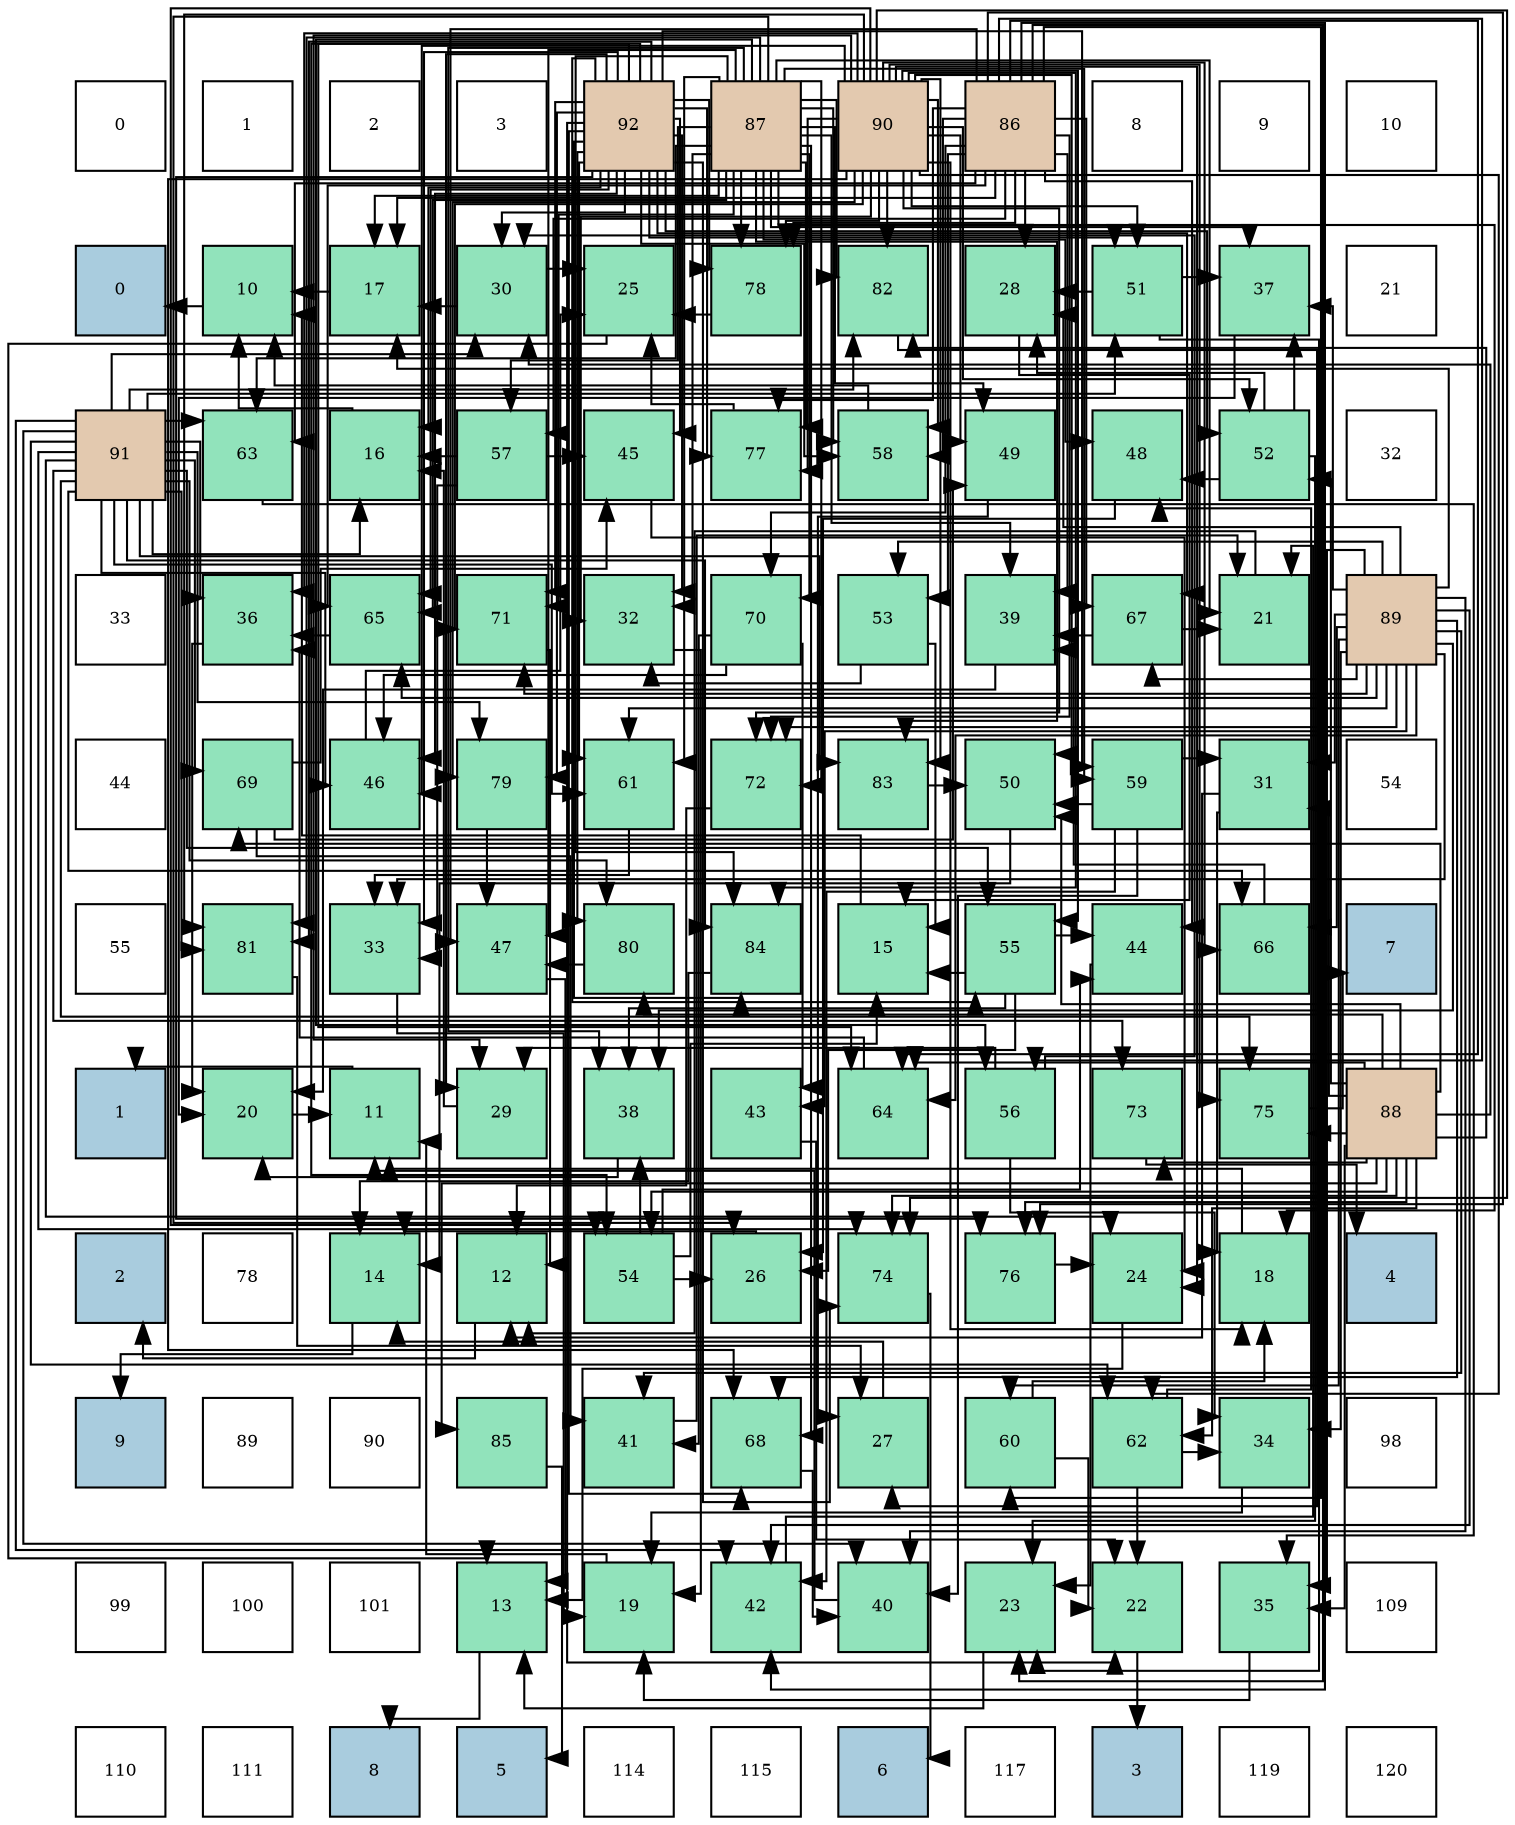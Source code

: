 digraph layout{
 rankdir=TB;
 splines=ortho;
 node [style=filled shape=square fixedsize=true width=0.6];
0[label="0", fontsize=8, fillcolor="#ffffff"];
1[label="1", fontsize=8, fillcolor="#ffffff"];
2[label="2", fontsize=8, fillcolor="#ffffff"];
3[label="3", fontsize=8, fillcolor="#ffffff"];
4[label="92", fontsize=8, fillcolor="#e3c9af"];
5[label="87", fontsize=8, fillcolor="#e3c9af"];
6[label="90", fontsize=8, fillcolor="#e3c9af"];
7[label="86", fontsize=8, fillcolor="#e3c9af"];
8[label="8", fontsize=8, fillcolor="#ffffff"];
9[label="9", fontsize=8, fillcolor="#ffffff"];
10[label="10", fontsize=8, fillcolor="#ffffff"];
11[label="0", fontsize=8, fillcolor="#a9ccde"];
12[label="10", fontsize=8, fillcolor="#91e3bb"];
13[label="17", fontsize=8, fillcolor="#91e3bb"];
14[label="30", fontsize=8, fillcolor="#91e3bb"];
15[label="25", fontsize=8, fillcolor="#91e3bb"];
16[label="78", fontsize=8, fillcolor="#91e3bb"];
17[label="82", fontsize=8, fillcolor="#91e3bb"];
18[label="28", fontsize=8, fillcolor="#91e3bb"];
19[label="51", fontsize=8, fillcolor="#91e3bb"];
20[label="37", fontsize=8, fillcolor="#91e3bb"];
21[label="21", fontsize=8, fillcolor="#ffffff"];
22[label="91", fontsize=8, fillcolor="#e3c9af"];
23[label="63", fontsize=8, fillcolor="#91e3bb"];
24[label="16", fontsize=8, fillcolor="#91e3bb"];
25[label="57", fontsize=8, fillcolor="#91e3bb"];
26[label="45", fontsize=8, fillcolor="#91e3bb"];
27[label="77", fontsize=8, fillcolor="#91e3bb"];
28[label="58", fontsize=8, fillcolor="#91e3bb"];
29[label="49", fontsize=8, fillcolor="#91e3bb"];
30[label="48", fontsize=8, fillcolor="#91e3bb"];
31[label="52", fontsize=8, fillcolor="#91e3bb"];
32[label="32", fontsize=8, fillcolor="#ffffff"];
33[label="33", fontsize=8, fillcolor="#ffffff"];
34[label="36", fontsize=8, fillcolor="#91e3bb"];
35[label="65", fontsize=8, fillcolor="#91e3bb"];
36[label="71", fontsize=8, fillcolor="#91e3bb"];
37[label="32", fontsize=8, fillcolor="#91e3bb"];
38[label="70", fontsize=8, fillcolor="#91e3bb"];
39[label="53", fontsize=8, fillcolor="#91e3bb"];
40[label="39", fontsize=8, fillcolor="#91e3bb"];
41[label="67", fontsize=8, fillcolor="#91e3bb"];
42[label="21", fontsize=8, fillcolor="#91e3bb"];
43[label="89", fontsize=8, fillcolor="#e3c9af"];
44[label="44", fontsize=8, fillcolor="#ffffff"];
45[label="69", fontsize=8, fillcolor="#91e3bb"];
46[label="46", fontsize=8, fillcolor="#91e3bb"];
47[label="79", fontsize=8, fillcolor="#91e3bb"];
48[label="61", fontsize=8, fillcolor="#91e3bb"];
49[label="72", fontsize=8, fillcolor="#91e3bb"];
50[label="83", fontsize=8, fillcolor="#91e3bb"];
51[label="50", fontsize=8, fillcolor="#91e3bb"];
52[label="59", fontsize=8, fillcolor="#91e3bb"];
53[label="31", fontsize=8, fillcolor="#91e3bb"];
54[label="54", fontsize=8, fillcolor="#ffffff"];
55[label="55", fontsize=8, fillcolor="#ffffff"];
56[label="81", fontsize=8, fillcolor="#91e3bb"];
57[label="33", fontsize=8, fillcolor="#91e3bb"];
58[label="47", fontsize=8, fillcolor="#91e3bb"];
59[label="80", fontsize=8, fillcolor="#91e3bb"];
60[label="84", fontsize=8, fillcolor="#91e3bb"];
61[label="15", fontsize=8, fillcolor="#91e3bb"];
62[label="55", fontsize=8, fillcolor="#91e3bb"];
63[label="44", fontsize=8, fillcolor="#91e3bb"];
64[label="66", fontsize=8, fillcolor="#91e3bb"];
65[label="7", fontsize=8, fillcolor="#a9ccde"];
66[label="1", fontsize=8, fillcolor="#a9ccde"];
67[label="20", fontsize=8, fillcolor="#91e3bb"];
68[label="11", fontsize=8, fillcolor="#91e3bb"];
69[label="29", fontsize=8, fillcolor="#91e3bb"];
70[label="38", fontsize=8, fillcolor="#91e3bb"];
71[label="43", fontsize=8, fillcolor="#91e3bb"];
72[label="64", fontsize=8, fillcolor="#91e3bb"];
73[label="56", fontsize=8, fillcolor="#91e3bb"];
74[label="73", fontsize=8, fillcolor="#91e3bb"];
75[label="75", fontsize=8, fillcolor="#91e3bb"];
76[label="88", fontsize=8, fillcolor="#e3c9af"];
77[label="2", fontsize=8, fillcolor="#a9ccde"];
78[label="78", fontsize=8, fillcolor="#ffffff"];
79[label="14", fontsize=8, fillcolor="#91e3bb"];
80[label="12", fontsize=8, fillcolor="#91e3bb"];
81[label="54", fontsize=8, fillcolor="#91e3bb"];
82[label="26", fontsize=8, fillcolor="#91e3bb"];
83[label="74", fontsize=8, fillcolor="#91e3bb"];
84[label="76", fontsize=8, fillcolor="#91e3bb"];
85[label="24", fontsize=8, fillcolor="#91e3bb"];
86[label="18", fontsize=8, fillcolor="#91e3bb"];
87[label="4", fontsize=8, fillcolor="#a9ccde"];
88[label="9", fontsize=8, fillcolor="#a9ccde"];
89[label="89", fontsize=8, fillcolor="#ffffff"];
90[label="90", fontsize=8, fillcolor="#ffffff"];
91[label="85", fontsize=8, fillcolor="#91e3bb"];
92[label="41", fontsize=8, fillcolor="#91e3bb"];
93[label="68", fontsize=8, fillcolor="#91e3bb"];
94[label="27", fontsize=8, fillcolor="#91e3bb"];
95[label="60", fontsize=8, fillcolor="#91e3bb"];
96[label="62", fontsize=8, fillcolor="#91e3bb"];
97[label="34", fontsize=8, fillcolor="#91e3bb"];
98[label="98", fontsize=8, fillcolor="#ffffff"];
99[label="99", fontsize=8, fillcolor="#ffffff"];
100[label="100", fontsize=8, fillcolor="#ffffff"];
101[label="101", fontsize=8, fillcolor="#ffffff"];
102[label="13", fontsize=8, fillcolor="#91e3bb"];
103[label="19", fontsize=8, fillcolor="#91e3bb"];
104[label="42", fontsize=8, fillcolor="#91e3bb"];
105[label="40", fontsize=8, fillcolor="#91e3bb"];
106[label="23", fontsize=8, fillcolor="#91e3bb"];
107[label="22", fontsize=8, fillcolor="#91e3bb"];
108[label="35", fontsize=8, fillcolor="#91e3bb"];
109[label="109", fontsize=8, fillcolor="#ffffff"];
110[label="110", fontsize=8, fillcolor="#ffffff"];
111[label="111", fontsize=8, fillcolor="#ffffff"];
112[label="8", fontsize=8, fillcolor="#a9ccde"];
113[label="5", fontsize=8, fillcolor="#a9ccde"];
114[label="114", fontsize=8, fillcolor="#ffffff"];
115[label="115", fontsize=8, fillcolor="#ffffff"];
116[label="6", fontsize=8, fillcolor="#a9ccde"];
117[label="117", fontsize=8, fillcolor="#ffffff"];
118[label="3", fontsize=8, fillcolor="#a9ccde"];
119[label="119", fontsize=8, fillcolor="#ffffff"];
120[label="120", fontsize=8, fillcolor="#ffffff"];
edge [constraint=false, style=vis];12 -> 11;
68 -> 66;
80 -> 77;
102 -> 112;
79 -> 88;
61 -> 12;
24 -> 12;
13 -> 12;
86 -> 68;
103 -> 68;
67 -> 68;
42 -> 80;
107 -> 118;
106 -> 102;
85 -> 102;
15 -> 102;
82 -> 79;
94 -> 79;
18 -> 61;
69 -> 24;
14 -> 13;
14 -> 15;
53 -> 80;
53 -> 86;
37 -> 103;
57 -> 103;
97 -> 103;
108 -> 103;
34 -> 67;
20 -> 67;
70 -> 67;
40 -> 67;
105 -> 68;
92 -> 42;
104 -> 42;
71 -> 107;
63 -> 106;
26 -> 85;
46 -> 15;
58 -> 102;
30 -> 82;
29 -> 94;
51 -> 79;
19 -> 106;
19 -> 18;
19 -> 20;
31 -> 106;
31 -> 18;
31 -> 20;
31 -> 30;
39 -> 61;
39 -> 37;
81 -> 61;
81 -> 82;
81 -> 70;
81 -> 63;
62 -> 61;
62 -> 82;
62 -> 70;
62 -> 63;
73 -> 69;
73 -> 14;
73 -> 97;
25 -> 24;
25 -> 57;
25 -> 26;
28 -> 12;
52 -> 53;
52 -> 105;
52 -> 104;
52 -> 51;
95 -> 86;
95 -> 107;
48 -> 57;
96 -> 107;
96 -> 97;
96 -> 30;
23 -> 108;
72 -> 34;
35 -> 34;
64 -> 40;
41 -> 42;
41 -> 40;
93 -> 105;
45 -> 92;
45 -> 26;
45 -> 29;
38 -> 92;
38 -> 71;
38 -> 46;
36 -> 80;
49 -> 80;
74 -> 87;
83 -> 116;
75 -> 65;
84 -> 85;
27 -> 15;
16 -> 15;
47 -> 58;
59 -> 58;
56 -> 94;
17 -> 94;
50 -> 51;
60 -> 79;
91 -> 113;
7 -> 13;
7 -> 106;
7 -> 18;
7 -> 40;
7 -> 104;
7 -> 63;
7 -> 58;
7 -> 39;
7 -> 73;
7 -> 25;
7 -> 28;
7 -> 95;
7 -> 23;
7 -> 72;
7 -> 35;
7 -> 41;
7 -> 38;
7 -> 49;
7 -> 84;
7 -> 27;
7 -> 16;
5 -> 13;
5 -> 86;
5 -> 42;
5 -> 82;
5 -> 37;
5 -> 20;
5 -> 70;
5 -> 40;
5 -> 58;
5 -> 30;
5 -> 29;
5 -> 73;
5 -> 25;
5 -> 28;
5 -> 52;
5 -> 48;
5 -> 23;
5 -> 35;
5 -> 93;
5 -> 38;
5 -> 36;
5 -> 49;
5 -> 27;
5 -> 16;
5 -> 56;
5 -> 17;
5 -> 50;
5 -> 60;
76 -> 14;
76 -> 53;
76 -> 108;
76 -> 51;
76 -> 31;
76 -> 81;
76 -> 96;
76 -> 72;
76 -> 45;
76 -> 74;
76 -> 83;
76 -> 75;
76 -> 84;
76 -> 59;
76 -> 17;
76 -> 91;
43 -> 13;
43 -> 18;
43 -> 53;
43 -> 57;
43 -> 97;
43 -> 108;
43 -> 20;
43 -> 70;
43 -> 105;
43 -> 92;
43 -> 104;
43 -> 71;
43 -> 39;
43 -> 95;
43 -> 48;
43 -> 72;
43 -> 35;
43 -> 64;
43 -> 41;
43 -> 93;
43 -> 36;
43 -> 49;
6 -> 86;
6 -> 85;
6 -> 69;
6 -> 37;
6 -> 34;
6 -> 46;
6 -> 29;
6 -> 51;
6 -> 19;
6 -> 31;
6 -> 81;
6 -> 62;
6 -> 28;
6 -> 96;
6 -> 64;
6 -> 93;
6 -> 36;
6 -> 49;
6 -> 83;
6 -> 75;
6 -> 27;
6 -> 16;
6 -> 47;
6 -> 56;
6 -> 17;
6 -> 50;
6 -> 60;
22 -> 24;
22 -> 85;
22 -> 14;
22 -> 34;
22 -> 105;
22 -> 104;
22 -> 46;
22 -> 19;
22 -> 62;
22 -> 48;
22 -> 96;
22 -> 23;
22 -> 64;
22 -> 45;
22 -> 74;
22 -> 83;
22 -> 75;
22 -> 47;
22 -> 59;
22 -> 56;
22 -> 17;
22 -> 50;
22 -> 60;
4 -> 24;
4 -> 107;
4 -> 69;
4 -> 14;
4 -> 37;
4 -> 57;
4 -> 26;
4 -> 46;
4 -> 19;
4 -> 31;
4 -> 81;
4 -> 62;
4 -> 28;
4 -> 52;
4 -> 48;
4 -> 72;
4 -> 35;
4 -> 41;
4 -> 93;
4 -> 36;
4 -> 83;
4 -> 84;
4 -> 27;
4 -> 16;
4 -> 47;
4 -> 59;
4 -> 56;
4 -> 60;
edge [constraint=true, style=invis];
0 -> 11 -> 22 -> 33 -> 44 -> 55 -> 66 -> 77 -> 88 -> 99 -> 110;
1 -> 12 -> 23 -> 34 -> 45 -> 56 -> 67 -> 78 -> 89 -> 100 -> 111;
2 -> 13 -> 24 -> 35 -> 46 -> 57 -> 68 -> 79 -> 90 -> 101 -> 112;
3 -> 14 -> 25 -> 36 -> 47 -> 58 -> 69 -> 80 -> 91 -> 102 -> 113;
4 -> 15 -> 26 -> 37 -> 48 -> 59 -> 70 -> 81 -> 92 -> 103 -> 114;
5 -> 16 -> 27 -> 38 -> 49 -> 60 -> 71 -> 82 -> 93 -> 104 -> 115;
6 -> 17 -> 28 -> 39 -> 50 -> 61 -> 72 -> 83 -> 94 -> 105 -> 116;
7 -> 18 -> 29 -> 40 -> 51 -> 62 -> 73 -> 84 -> 95 -> 106 -> 117;
8 -> 19 -> 30 -> 41 -> 52 -> 63 -> 74 -> 85 -> 96 -> 107 -> 118;
9 -> 20 -> 31 -> 42 -> 53 -> 64 -> 75 -> 86 -> 97 -> 108 -> 119;
10 -> 21 -> 32 -> 43 -> 54 -> 65 -> 76 -> 87 -> 98 -> 109 -> 120;
rank = same {0 -> 1 -> 2 -> 3 -> 4 -> 5 -> 6 -> 7 -> 8 -> 9 -> 10};
rank = same {11 -> 12 -> 13 -> 14 -> 15 -> 16 -> 17 -> 18 -> 19 -> 20 -> 21};
rank = same {22 -> 23 -> 24 -> 25 -> 26 -> 27 -> 28 -> 29 -> 30 -> 31 -> 32};
rank = same {33 -> 34 -> 35 -> 36 -> 37 -> 38 -> 39 -> 40 -> 41 -> 42 -> 43};
rank = same {44 -> 45 -> 46 -> 47 -> 48 -> 49 -> 50 -> 51 -> 52 -> 53 -> 54};
rank = same {55 -> 56 -> 57 -> 58 -> 59 -> 60 -> 61 -> 62 -> 63 -> 64 -> 65};
rank = same {66 -> 67 -> 68 -> 69 -> 70 -> 71 -> 72 -> 73 -> 74 -> 75 -> 76};
rank = same {77 -> 78 -> 79 -> 80 -> 81 -> 82 -> 83 -> 84 -> 85 -> 86 -> 87};
rank = same {88 -> 89 -> 90 -> 91 -> 92 -> 93 -> 94 -> 95 -> 96 -> 97 -> 98};
rank = same {99 -> 100 -> 101 -> 102 -> 103 -> 104 -> 105 -> 106 -> 107 -> 108 -> 109};
rank = same {110 -> 111 -> 112 -> 113 -> 114 -> 115 -> 116 -> 117 -> 118 -> 119 -> 120};
}